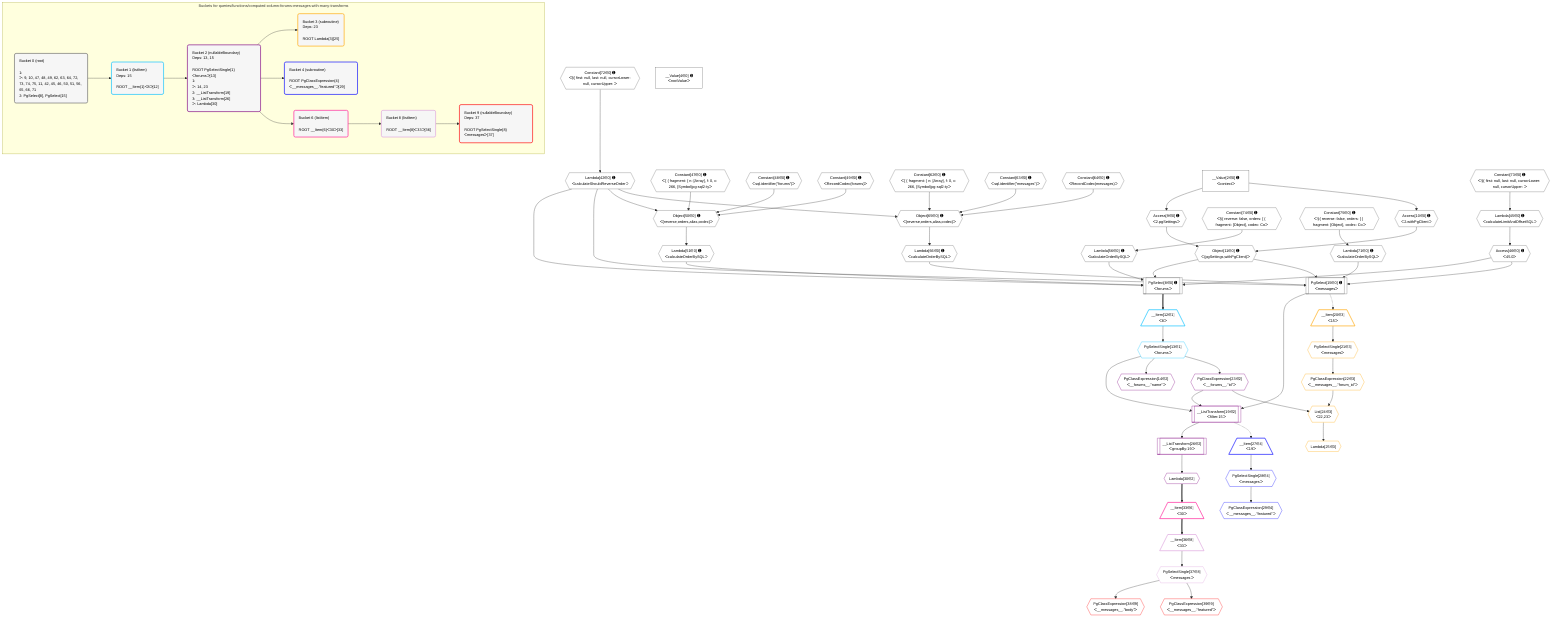 %%{init: {'themeVariables': { 'fontSize': '12px'}}}%%
graph TD
    classDef path fill:#eee,stroke:#000,color:#000
    classDef plan fill:#fff,stroke-width:1px,color:#000
    classDef itemplan fill:#fff,stroke-width:2px,color:#000
    classDef unbatchedplan fill:#dff,stroke-width:1px,color:#000
    classDef sideeffectplan fill:#fcc,stroke-width:2px,color:#000
    classDef bucket fill:#f6f6f6,color:#000,stroke-width:2px,text-align:left


    %% plan dependencies
    PgSelect8[["PgSelect[8∈0] ➊<br />ᐸforumsᐳ"]]:::plan
    Object11{{"Object[11∈0] ➊<br />ᐸ{pgSettings,withPgClient}ᐳ"}}:::plan
    Lambda42{{"Lambda[42∈0] ➊<br />ᐸcalculateShouldReverseOrderᐳ"}}:::plan
    Access46{{"Access[46∈0] ➊<br />ᐸ45.0ᐳ"}}:::plan
    Lambda51{{"Lambda[51∈0] ➊<br />ᐸcalculateOrderBySQLᐳ"}}:::plan
    Lambda56{{"Lambda[56∈0] ➊<br />ᐸcalculateOrderBySQLᐳ"}}:::plan
    Object11 & Lambda42 & Access46 & Lambda51 & Lambda56 --> PgSelect8
    PgSelect15[["PgSelect[15∈0] ➊<br />ᐸmessagesᐳ"]]:::plan
    Lambda66{{"Lambda[66∈0] ➊<br />ᐸcalculateOrderBySQLᐳ"}}:::plan
    Lambda71{{"Lambda[71∈0] ➊<br />ᐸcalculateOrderBySQLᐳ"}}:::plan
    Object11 & Lambda42 & Access46 & Lambda66 & Lambda71 --> PgSelect15
    Object50{{"Object[50∈0] ➊<br />ᐸ{reverse,orders,alias,codec}ᐳ"}}:::plan
    Constant47{{"Constant[47∈0] ➊<br />ᐸ[ { fragment: { n: [Array], f: 0, c: 266, [Symbol(pg-sql2-tyᐳ"}}:::plan
    Constant48{{"Constant[48∈0] ➊<br />ᐸsql.identifier(”forums”)ᐳ"}}:::plan
    Constant49{{"Constant[49∈0] ➊<br />ᐸRecordCodec(forums)ᐳ"}}:::plan
    Lambda42 & Constant47 & Constant48 & Constant49 --> Object50
    Object65{{"Object[65∈0] ➊<br />ᐸ{reverse,orders,alias,codec}ᐳ"}}:::plan
    Constant62{{"Constant[62∈0] ➊<br />ᐸ[ { fragment: { n: [Array], f: 0, c: 266, [Symbol(pg-sql2-tyᐳ"}}:::plan
    Constant63{{"Constant[63∈0] ➊<br />ᐸsql.identifier(”messages”)ᐳ"}}:::plan
    Constant64{{"Constant[64∈0] ➊<br />ᐸRecordCodec(messages)ᐳ"}}:::plan
    Lambda42 & Constant62 & Constant63 & Constant64 --> Object65
    Access9{{"Access[9∈0] ➊<br />ᐸ2.pgSettingsᐳ"}}:::plan
    Access10{{"Access[10∈0] ➊<br />ᐸ2.withPgClientᐳ"}}:::plan
    Access9 & Access10 --> Object11
    __Value2["__Value[2∈0] ➊<br />ᐸcontextᐳ"]:::plan
    __Value2 --> Access9
    __Value2 --> Access10
    Constant72{{"Constant[72∈0] ➊<br />ᐸ§{ first: null, last: null, cursorLower: null, cursorUpper: ᐳ"}}:::plan
    Constant72 --> Lambda42
    Lambda45{{"Lambda[45∈0] ➊<br />ᐸcalculateLimitAndOffsetSQLᐳ"}}:::plan
    Constant73{{"Constant[73∈0] ➊<br />ᐸ§{ first: null, last: null, cursorLower: null, cursorUpper: ᐳ"}}:::plan
    Constant73 --> Lambda45
    Lambda45 --> Access46
    Object50 --> Lambda51
    Constant74{{"Constant[74∈0] ➊<br />ᐸ§{ reverse: false, orders: [ { fragment: [Object], codec: Coᐳ"}}:::plan
    Constant74 --> Lambda56
    Object65 --> Lambda66
    Constant75{{"Constant[75∈0] ➊<br />ᐸ§{ reverse: false, orders: [ { fragment: [Object], codec: Coᐳ"}}:::plan
    Constant75 --> Lambda71
    __Value4["__Value[4∈0] ➊<br />ᐸrootValueᐳ"]:::plan
    __Item12[/"__Item[12∈1]<br />ᐸ8ᐳ"\]:::itemplan
    PgSelect8 ==> __Item12
    PgSelectSingle13{{"PgSelectSingle[13∈1]<br />ᐸforumsᐳ"}}:::plan
    __Item12 --> PgSelectSingle13
    __ListTransform19[["__ListTransform[19∈2]<br />ᐸfilter:15ᐳ"]]:::plan
    PgClassExpression23{{"PgClassExpression[23∈2]<br />ᐸ__forums__.”id”ᐳ"}}:::plan
    PgSelect15 & PgSelectSingle13 & PgClassExpression23 --> __ListTransform19
    PgClassExpression14{{"PgClassExpression[14∈2]<br />ᐸ__forums__.”name”ᐳ"}}:::plan
    PgSelectSingle13 --> PgClassExpression14
    PgSelectSingle13 --> PgClassExpression23
    __ListTransform26[["__ListTransform[26∈2]<br />ᐸgroupBy:19ᐳ"]]:::plan
    __ListTransform19 --> __ListTransform26
    Lambda30{{"Lambda[30∈2]"}}:::plan
    __ListTransform26 --> Lambda30
    List24{{"List[24∈3]<br />ᐸ22,23ᐳ"}}:::plan
    PgClassExpression22{{"PgClassExpression[22∈3]<br />ᐸ__messages__.”forum_id”ᐳ"}}:::plan
    PgClassExpression22 & PgClassExpression23 --> List24
    __Item20[/"__Item[20∈3]<br />ᐸ15ᐳ"\]:::itemplan
    PgSelect15 -.-> __Item20
    PgSelectSingle21{{"PgSelectSingle[21∈3]<br />ᐸmessagesᐳ"}}:::plan
    __Item20 --> PgSelectSingle21
    PgSelectSingle21 --> PgClassExpression22
    Lambda25{{"Lambda[25∈3]"}}:::plan
    List24 --> Lambda25
    __Item27[/"__Item[27∈4]<br />ᐸ19ᐳ"\]:::itemplan
    __ListTransform19 -.-> __Item27
    PgSelectSingle28{{"PgSelectSingle[28∈4]<br />ᐸmessagesᐳ"}}:::plan
    __Item27 --> PgSelectSingle28
    PgClassExpression29{{"PgClassExpression[29∈4]<br />ᐸ__messages__.”featured”ᐳ"}}:::plan
    PgSelectSingle28 --> PgClassExpression29
    __Item33[/"__Item[33∈6]<br />ᐸ30ᐳ"\]:::itemplan
    Lambda30 ==> __Item33
    __Item36[/"__Item[36∈8]<br />ᐸ33ᐳ"\]:::itemplan
    __Item33 ==> __Item36
    PgSelectSingle37{{"PgSelectSingle[37∈8]<br />ᐸmessagesᐳ"}}:::plan
    __Item36 --> PgSelectSingle37
    PgClassExpression38{{"PgClassExpression[38∈9]<br />ᐸ__messages__.”body”ᐳ"}}:::plan
    PgSelectSingle37 --> PgClassExpression38
    PgClassExpression39{{"PgClassExpression[39∈9]<br />ᐸ__messages__.”featured”ᐳ"}}:::plan
    PgSelectSingle37 --> PgClassExpression39

    %% define steps

    subgraph "Buckets for queries/functions/computed-column-forums-messages-with-many-transforms"
    Bucket0("Bucket 0 (root)<br /><br />1: <br />ᐳ: 9, 10, 47, 48, 49, 62, 63, 64, 72, 73, 74, 75, 11, 42, 45, 46, 50, 51, 56, 65, 66, 71<br />2: PgSelect[8], PgSelect[15]"):::bucket
    classDef bucket0 stroke:#696969
    class Bucket0,__Value2,__Value4,PgSelect8,Access9,Access10,Object11,PgSelect15,Lambda42,Lambda45,Access46,Constant47,Constant48,Constant49,Object50,Lambda51,Lambda56,Constant62,Constant63,Constant64,Object65,Lambda66,Lambda71,Constant72,Constant73,Constant74,Constant75 bucket0
    Bucket1("Bucket 1 (listItem)<br />Deps: 15<br /><br />ROOT __Item{1}ᐸ8ᐳ[12]"):::bucket
    classDef bucket1 stroke:#00bfff
    class Bucket1,__Item12,PgSelectSingle13 bucket1
    Bucket2("Bucket 2 (nullableBoundary)<br />Deps: 13, 15<br /><br />ROOT PgSelectSingle{1}ᐸforumsᐳ[13]<br />1: <br />ᐳ: 14, 23<br />2: __ListTransform[19]<br />3: __ListTransform[26]<br />ᐳ: Lambda[30]"):::bucket
    classDef bucket2 stroke:#7f007f
    class Bucket2,PgClassExpression14,__ListTransform19,PgClassExpression23,__ListTransform26,Lambda30 bucket2
    Bucket3("Bucket 3 (subroutine)<br />Deps: 23<br /><br />ROOT Lambda{3}[25]"):::bucket
    classDef bucket3 stroke:#ffa500
    class Bucket3,__Item20,PgSelectSingle21,PgClassExpression22,List24,Lambda25 bucket3
    Bucket4("Bucket 4 (subroutine)<br /><br />ROOT PgClassExpression{4}ᐸ__messages__.”featured”ᐳ[29]"):::bucket
    classDef bucket4 stroke:#0000ff
    class Bucket4,__Item27,PgSelectSingle28,PgClassExpression29 bucket4
    Bucket6("Bucket 6 (listItem)<br /><br />ROOT __Item{6}ᐸ30ᐳ[33]"):::bucket
    classDef bucket6 stroke:#ff1493
    class Bucket6,__Item33 bucket6
    Bucket8("Bucket 8 (listItem)<br /><br />ROOT __Item{8}ᐸ33ᐳ[36]"):::bucket
    classDef bucket8 stroke:#dda0dd
    class Bucket8,__Item36,PgSelectSingle37 bucket8
    Bucket9("Bucket 9 (nullableBoundary)<br />Deps: 37<br /><br />ROOT PgSelectSingle{8}ᐸmessagesᐳ[37]"):::bucket
    classDef bucket9 stroke:#ff0000
    class Bucket9,PgClassExpression38,PgClassExpression39 bucket9
    Bucket0 --> Bucket1
    Bucket1 --> Bucket2
    Bucket2 --> Bucket3 & Bucket4 & Bucket6
    Bucket6 --> Bucket8
    Bucket8 --> Bucket9
    end